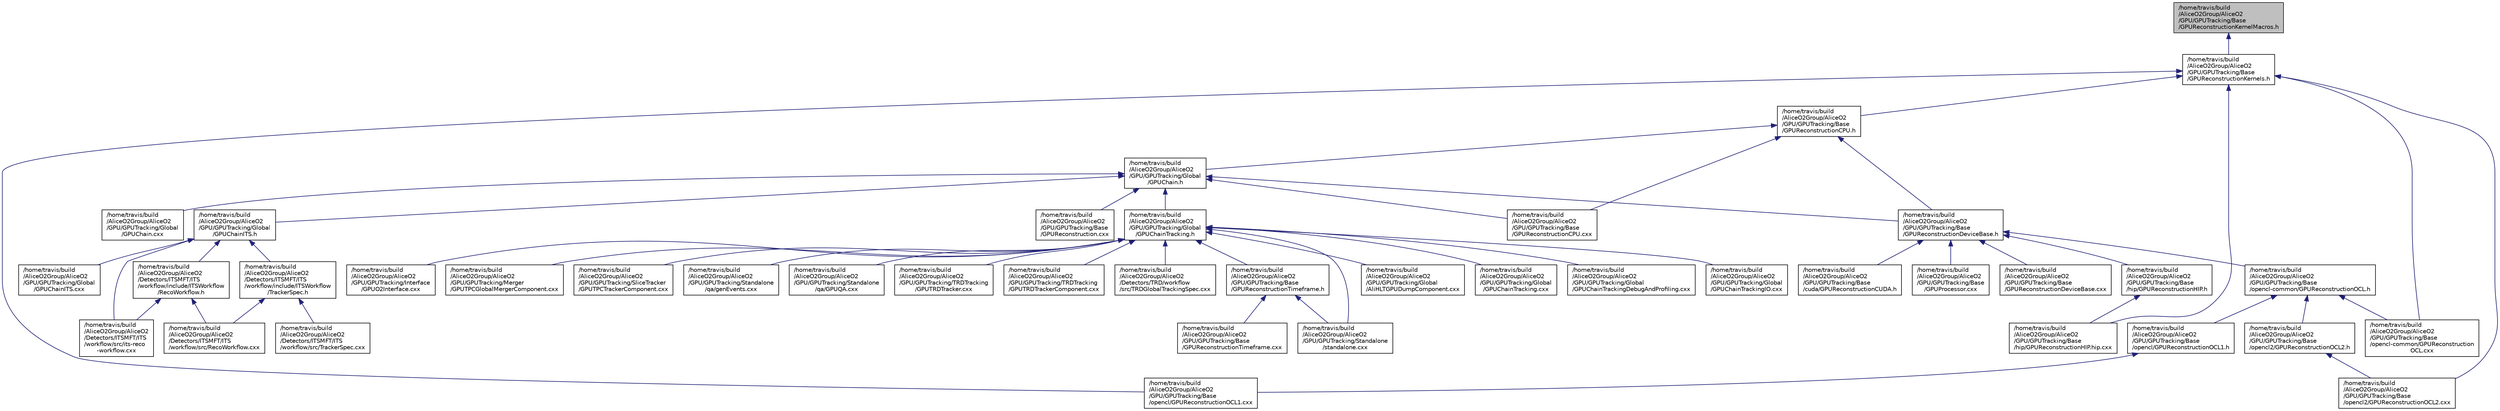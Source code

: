 digraph "/home/travis/build/AliceO2Group/AliceO2/GPU/GPUTracking/Base/GPUReconstructionKernelMacros.h"
{
 // INTERACTIVE_SVG=YES
  bgcolor="transparent";
  edge [fontname="Helvetica",fontsize="10",labelfontname="Helvetica",labelfontsize="10"];
  node [fontname="Helvetica",fontsize="10",shape=record];
  Node2 [label="/home/travis/build\l/AliceO2Group/AliceO2\l/GPU/GPUTracking/Base\l/GPUReconstructionKernelMacros.h",height=0.2,width=0.4,color="black", fillcolor="grey75", style="filled", fontcolor="black"];
  Node2 -> Node3 [dir="back",color="midnightblue",fontsize="10",style="solid",fontname="Helvetica"];
  Node3 [label="/home/travis/build\l/AliceO2Group/AliceO2\l/GPU/GPUTracking/Base\l/GPUReconstructionKernels.h",height=0.2,width=0.4,color="black",URL="$d4/d54/GPUReconstructionKernels_8h.html"];
  Node3 -> Node4 [dir="back",color="midnightblue",fontsize="10",style="solid",fontname="Helvetica"];
  Node4 [label="/home/travis/build\l/AliceO2Group/AliceO2\l/GPU/GPUTracking/Base\l/GPUReconstructionCPU.h",height=0.2,width=0.4,color="black",URL="$dd/dc0/GPUReconstructionCPU_8h.html"];
  Node4 -> Node5 [dir="back",color="midnightblue",fontsize="10",style="solid",fontname="Helvetica"];
  Node5 [label="/home/travis/build\l/AliceO2Group/AliceO2\l/GPU/GPUTracking/Base\l/GPUReconstructionDeviceBase.h",height=0.2,width=0.4,color="black",URL="$d0/d92/GPUReconstructionDeviceBase_8h.html"];
  Node5 -> Node6 [dir="back",color="midnightblue",fontsize="10",style="solid",fontname="Helvetica"];
  Node6 [label="/home/travis/build\l/AliceO2Group/AliceO2\l/GPU/GPUTracking/Base\l/cuda/GPUReconstructionCUDA.h",height=0.2,width=0.4,color="black",URL="$db/d30/GPUReconstructionCUDA_8h.html"];
  Node5 -> Node7 [dir="back",color="midnightblue",fontsize="10",style="solid",fontname="Helvetica"];
  Node7 [label="/home/travis/build\l/AliceO2Group/AliceO2\l/GPU/GPUTracking/Base\l/GPUProcessor.cxx",height=0.2,width=0.4,color="black",URL="$d2/d53/GPUProcessor_8cxx.html"];
  Node5 -> Node8 [dir="back",color="midnightblue",fontsize="10",style="solid",fontname="Helvetica"];
  Node8 [label="/home/travis/build\l/AliceO2Group/AliceO2\l/GPU/GPUTracking/Base\l/GPUReconstructionDeviceBase.cxx",height=0.2,width=0.4,color="black",URL="$d1/dbb/GPUReconstructionDeviceBase_8cxx.html"];
  Node5 -> Node9 [dir="back",color="midnightblue",fontsize="10",style="solid",fontname="Helvetica"];
  Node9 [label="/home/travis/build\l/AliceO2Group/AliceO2\l/GPU/GPUTracking/Base\l/hip/GPUReconstructionHIP.h",height=0.2,width=0.4,color="black",URL="$de/d3c/GPUReconstructionHIP_8h.html"];
  Node9 -> Node10 [dir="back",color="midnightblue",fontsize="10",style="solid",fontname="Helvetica"];
  Node10 [label="/home/travis/build\l/AliceO2Group/AliceO2\l/GPU/GPUTracking/Base\l/hip/GPUReconstructionHIP.hip.cxx",height=0.2,width=0.4,color="black",URL="$d3/d33/GPUReconstructionHIP_8hip_8cxx.html"];
  Node5 -> Node11 [dir="back",color="midnightblue",fontsize="10",style="solid",fontname="Helvetica"];
  Node11 [label="/home/travis/build\l/AliceO2Group/AliceO2\l/GPU/GPUTracking/Base\l/opencl-common/GPUReconstructionOCL.h",height=0.2,width=0.4,color="black",URL="$d5/de0/GPUReconstructionOCL_8h.html"];
  Node11 -> Node12 [dir="back",color="midnightblue",fontsize="10",style="solid",fontname="Helvetica"];
  Node12 [label="/home/travis/build\l/AliceO2Group/AliceO2\l/GPU/GPUTracking/Base\l/opencl/GPUReconstructionOCL1.h",height=0.2,width=0.4,color="black",URL="$d7/d71/GPUReconstructionOCL1_8h.html"];
  Node12 -> Node13 [dir="back",color="midnightblue",fontsize="10",style="solid",fontname="Helvetica"];
  Node13 [label="/home/travis/build\l/AliceO2Group/AliceO2\l/GPU/GPUTracking/Base\l/opencl/GPUReconstructionOCL1.cxx",height=0.2,width=0.4,color="black",URL="$d7/d6f/GPUReconstructionOCL1_8cxx.html"];
  Node11 -> Node14 [dir="back",color="midnightblue",fontsize="10",style="solid",fontname="Helvetica"];
  Node14 [label="/home/travis/build\l/AliceO2Group/AliceO2\l/GPU/GPUTracking/Base\l/opencl-common/GPUReconstruction\lOCL.cxx",height=0.2,width=0.4,color="black",URL="$da/db3/GPUReconstructionOCL_8cxx.html"];
  Node11 -> Node15 [dir="back",color="midnightblue",fontsize="10",style="solid",fontname="Helvetica"];
  Node15 [label="/home/travis/build\l/AliceO2Group/AliceO2\l/GPU/GPUTracking/Base\l/opencl2/GPUReconstructionOCL2.h",height=0.2,width=0.4,color="black",URL="$d3/dff/GPUReconstructionOCL2_8h.html"];
  Node15 -> Node16 [dir="back",color="midnightblue",fontsize="10",style="solid",fontname="Helvetica"];
  Node16 [label="/home/travis/build\l/AliceO2Group/AliceO2\l/GPU/GPUTracking/Base\l/opencl2/GPUReconstructionOCL2.cxx",height=0.2,width=0.4,color="black",URL="$d3/d73/GPUReconstructionOCL2_8cxx.html"];
  Node4 -> Node17 [dir="back",color="midnightblue",fontsize="10",style="solid",fontname="Helvetica"];
  Node17 [label="/home/travis/build\l/AliceO2Group/AliceO2\l/GPU/GPUTracking/Base\l/GPUReconstructionCPU.cxx",height=0.2,width=0.4,color="black",URL="$da/df6/GPUReconstructionCPU_8cxx.html"];
  Node4 -> Node18 [dir="back",color="midnightblue",fontsize="10",style="solid",fontname="Helvetica"];
  Node18 [label="/home/travis/build\l/AliceO2Group/AliceO2\l/GPU/GPUTracking/Global\l/GPUChain.h",height=0.2,width=0.4,color="black",URL="$d3/dbe/GPUChain_8h.html"];
  Node18 -> Node5 [dir="back",color="midnightblue",fontsize="10",style="solid",fontname="Helvetica"];
  Node18 -> Node19 [dir="back",color="midnightblue",fontsize="10",style="solid",fontname="Helvetica"];
  Node19 [label="/home/travis/build\l/AliceO2Group/AliceO2\l/GPU/GPUTracking/Base\l/GPUReconstruction.cxx",height=0.2,width=0.4,color="black",URL="$db/d5b/GPUReconstruction_8cxx.html"];
  Node18 -> Node17 [dir="back",color="midnightblue",fontsize="10",style="solid",fontname="Helvetica"];
  Node18 -> Node20 [dir="back",color="midnightblue",fontsize="10",style="solid",fontname="Helvetica"];
  Node20 [label="/home/travis/build\l/AliceO2Group/AliceO2\l/GPU/GPUTracking/Global\l/GPUChainTracking.h",height=0.2,width=0.4,color="black",URL="$db/ded/GPUChainTracking_8h.html"];
  Node20 -> Node21 [dir="back",color="midnightblue",fontsize="10",style="solid",fontname="Helvetica"];
  Node21 [label="/home/travis/build\l/AliceO2Group/AliceO2\l/Detectors/TRD/workflow\l/src/TRDGlobalTrackingSpec.cxx",height=0.2,width=0.4,color="black",URL="$d5/d34/TRDGlobalTrackingSpec_8cxx.html"];
  Node20 -> Node22 [dir="back",color="midnightblue",fontsize="10",style="solid",fontname="Helvetica"];
  Node22 [label="/home/travis/build\l/AliceO2Group/AliceO2\l/GPU/GPUTracking/Base\l/GPUReconstructionTimeframe.h",height=0.2,width=0.4,color="black",URL="$df/db2/GPUReconstructionTimeframe_8h.html"];
  Node22 -> Node23 [dir="back",color="midnightblue",fontsize="10",style="solid",fontname="Helvetica"];
  Node23 [label="/home/travis/build\l/AliceO2Group/AliceO2\l/GPU/GPUTracking/Base\l/GPUReconstructionTimeframe.cxx",height=0.2,width=0.4,color="black",URL="$d7/d36/GPUReconstructionTimeframe_8cxx.html"];
  Node22 -> Node24 [dir="back",color="midnightblue",fontsize="10",style="solid",fontname="Helvetica"];
  Node24 [label="/home/travis/build\l/AliceO2Group/AliceO2\l/GPU/GPUTracking/Standalone\l/standalone.cxx",height=0.2,width=0.4,color="black",URL="$dc/df9/standalone_8cxx.html"];
  Node20 -> Node25 [dir="back",color="midnightblue",fontsize="10",style="solid",fontname="Helvetica"];
  Node25 [label="/home/travis/build\l/AliceO2Group/AliceO2\l/GPU/GPUTracking/Global\l/AliHLTGPUDumpComponent.cxx",height=0.2,width=0.4,color="black",URL="$df/d9c/AliHLTGPUDumpComponent_8cxx.html"];
  Node20 -> Node26 [dir="back",color="midnightblue",fontsize="10",style="solid",fontname="Helvetica"];
  Node26 [label="/home/travis/build\l/AliceO2Group/AliceO2\l/GPU/GPUTracking/Global\l/GPUChainTracking.cxx",height=0.2,width=0.4,color="black",URL="$d2/d58/GPUChainTracking_8cxx.html"];
  Node20 -> Node27 [dir="back",color="midnightblue",fontsize="10",style="solid",fontname="Helvetica"];
  Node27 [label="/home/travis/build\l/AliceO2Group/AliceO2\l/GPU/GPUTracking/Global\l/GPUChainTrackingDebugAndProfiling.cxx",height=0.2,width=0.4,color="black",URL="$dd/dc6/GPUChainTrackingDebugAndProfiling_8cxx.html"];
  Node20 -> Node28 [dir="back",color="midnightblue",fontsize="10",style="solid",fontname="Helvetica"];
  Node28 [label="/home/travis/build\l/AliceO2Group/AliceO2\l/GPU/GPUTracking/Global\l/GPUChainTrackingIO.cxx",height=0.2,width=0.4,color="black",URL="$d3/d85/GPUChainTrackingIO_8cxx.html"];
  Node20 -> Node29 [dir="back",color="midnightblue",fontsize="10",style="solid",fontname="Helvetica"];
  Node29 [label="/home/travis/build\l/AliceO2Group/AliceO2\l/GPU/GPUTracking/Interface\l/GPUO2Interface.cxx",height=0.2,width=0.4,color="black",URL="$d0/d48/GPUO2Interface_8cxx.html"];
  Node20 -> Node30 [dir="back",color="midnightblue",fontsize="10",style="solid",fontname="Helvetica"];
  Node30 [label="/home/travis/build\l/AliceO2Group/AliceO2\l/GPU/GPUTracking/Merger\l/GPUTPCGlobalMergerComponent.cxx",height=0.2,width=0.4,color="black",URL="$df/d06/GPUTPCGlobalMergerComponent_8cxx.html"];
  Node20 -> Node31 [dir="back",color="midnightblue",fontsize="10",style="solid",fontname="Helvetica"];
  Node31 [label="/home/travis/build\l/AliceO2Group/AliceO2\l/GPU/GPUTracking/SliceTracker\l/GPUTPCTrackerComponent.cxx",height=0.2,width=0.4,color="black",URL="$da/d1f/GPUTPCTrackerComponent_8cxx.html"];
  Node20 -> Node32 [dir="back",color="midnightblue",fontsize="10",style="solid",fontname="Helvetica"];
  Node32 [label="/home/travis/build\l/AliceO2Group/AliceO2\l/GPU/GPUTracking/Standalone\l/qa/genEvents.cxx",height=0.2,width=0.4,color="black",URL="$d7/d9f/genEvents_8cxx.html"];
  Node20 -> Node33 [dir="back",color="midnightblue",fontsize="10",style="solid",fontname="Helvetica"];
  Node33 [label="/home/travis/build\l/AliceO2Group/AliceO2\l/GPU/GPUTracking/Standalone\l/qa/GPUQA.cxx",height=0.2,width=0.4,color="black",URL="$de/ddc/GPUQA_8cxx.html"];
  Node20 -> Node24 [dir="back",color="midnightblue",fontsize="10",style="solid",fontname="Helvetica"];
  Node20 -> Node34 [dir="back",color="midnightblue",fontsize="10",style="solid",fontname="Helvetica"];
  Node34 [label="/home/travis/build\l/AliceO2Group/AliceO2\l/GPU/GPUTracking/TRDTracking\l/GPUTRDTracker.cxx",height=0.2,width=0.4,color="black",URL="$d9/d33/GPUTRDTracker_8cxx.html"];
  Node20 -> Node35 [dir="back",color="midnightblue",fontsize="10",style="solid",fontname="Helvetica"];
  Node35 [label="/home/travis/build\l/AliceO2Group/AliceO2\l/GPU/GPUTracking/TRDTracking\l/GPUTRDTrackerComponent.cxx",height=0.2,width=0.4,color="black",URL="$db/dd1/GPUTRDTrackerComponent_8cxx.html",tooltip="A TRD tracker processing component for the GPU. "];
  Node18 -> Node36 [dir="back",color="midnightblue",fontsize="10",style="solid",fontname="Helvetica"];
  Node36 [label="/home/travis/build\l/AliceO2Group/AliceO2\l/GPU/GPUTracking/Global\l/GPUChain.cxx",height=0.2,width=0.4,color="black",URL="$d7/d86/GPUChain_8cxx.html"];
  Node18 -> Node37 [dir="back",color="midnightblue",fontsize="10",style="solid",fontname="Helvetica"];
  Node37 [label="/home/travis/build\l/AliceO2Group/AliceO2\l/GPU/GPUTracking/Global\l/GPUChainITS.h",height=0.2,width=0.4,color="black",URL="$d9/d46/GPUChainITS_8h.html"];
  Node37 -> Node38 [dir="back",color="midnightblue",fontsize="10",style="solid",fontname="Helvetica"];
  Node38 [label="/home/travis/build\l/AliceO2Group/AliceO2\l/Detectors/ITSMFT/ITS\l/workflow/include/ITSWorkflow\l/RecoWorkflow.h",height=0.2,width=0.4,color="black",URL="$dc/d1c/ITSMFT_2ITS_2workflow_2include_2ITSWorkflow_2RecoWorkflow_8h.html"];
  Node38 -> Node39 [dir="back",color="midnightblue",fontsize="10",style="solid",fontname="Helvetica"];
  Node39 [label="/home/travis/build\l/AliceO2Group/AliceO2\l/Detectors/ITSMFT/ITS\l/workflow/src/its-reco\l-workflow.cxx",height=0.2,width=0.4,color="black",URL="$dc/d64/its-reco-workflow_8cxx.html"];
  Node38 -> Node40 [dir="back",color="midnightblue",fontsize="10",style="solid",fontname="Helvetica"];
  Node40 [label="/home/travis/build\l/AliceO2Group/AliceO2\l/Detectors/ITSMFT/ITS\l/workflow/src/RecoWorkflow.cxx",height=0.2,width=0.4,color="black",URL="$d5/d99/ITSMFT_2ITS_2workflow_2src_2RecoWorkflow_8cxx.html"];
  Node37 -> Node41 [dir="back",color="midnightblue",fontsize="10",style="solid",fontname="Helvetica"];
  Node41 [label="/home/travis/build\l/AliceO2Group/AliceO2\l/Detectors/ITSMFT/ITS\l/workflow/include/ITSWorkflow\l/TrackerSpec.h",height=0.2,width=0.4,color="black",URL="$de/d90/ITSMFT_2ITS_2workflow_2include_2ITSWorkflow_2TrackerSpec_8h.html"];
  Node41 -> Node40 [dir="back",color="midnightblue",fontsize="10",style="solid",fontname="Helvetica"];
  Node41 -> Node42 [dir="back",color="midnightblue",fontsize="10",style="solid",fontname="Helvetica"];
  Node42 [label="/home/travis/build\l/AliceO2Group/AliceO2\l/Detectors/ITSMFT/ITS\l/workflow/src/TrackerSpec.cxx",height=0.2,width=0.4,color="black",URL="$de/d95/ITSMFT_2ITS_2workflow_2src_2TrackerSpec_8cxx.html"];
  Node37 -> Node39 [dir="back",color="midnightblue",fontsize="10",style="solid",fontname="Helvetica"];
  Node37 -> Node43 [dir="back",color="midnightblue",fontsize="10",style="solid",fontname="Helvetica"];
  Node43 [label="/home/travis/build\l/AliceO2Group/AliceO2\l/GPU/GPUTracking/Global\l/GPUChainITS.cxx",height=0.2,width=0.4,color="black",URL="$d6/d2c/GPUChainITS_8cxx.html"];
  Node3 -> Node10 [dir="back",color="midnightblue",fontsize="10",style="solid",fontname="Helvetica"];
  Node3 -> Node13 [dir="back",color="midnightblue",fontsize="10",style="solid",fontname="Helvetica"];
  Node3 -> Node14 [dir="back",color="midnightblue",fontsize="10",style="solid",fontname="Helvetica"];
  Node3 -> Node16 [dir="back",color="midnightblue",fontsize="10",style="solid",fontname="Helvetica"];
}
